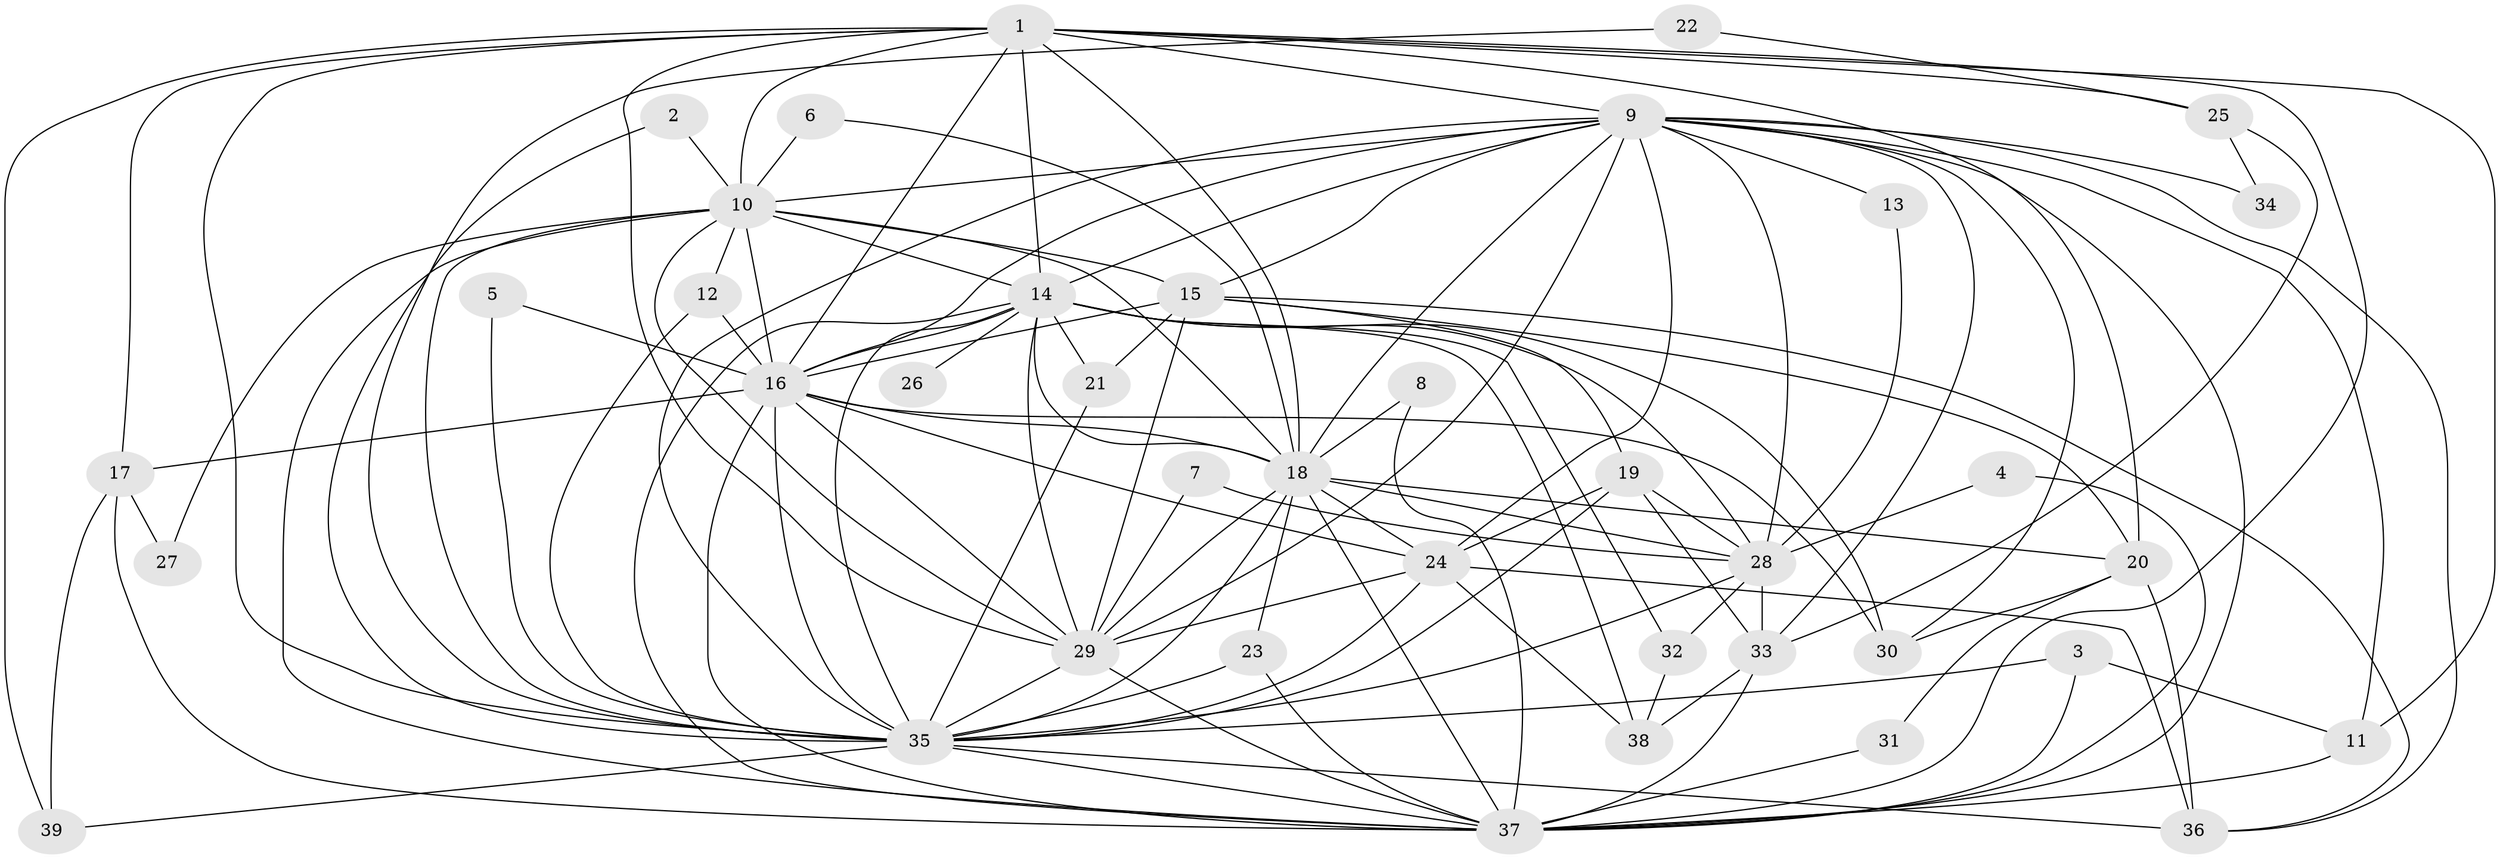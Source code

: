 // original degree distribution, {21: 0.025974025974025976, 11: 0.012987012987012988, 18: 0.03896103896103896, 16: 0.025974025974025976, 14: 0.012987012987012988, 13: 0.012987012987012988, 6: 0.025974025974025976, 4: 0.06493506493506493, 8: 0.012987012987012988, 5: 0.06493506493506493, 3: 0.24675324675324675, 2: 0.45454545454545453}
// Generated by graph-tools (version 1.1) at 2025/49/03/09/25 03:49:29]
// undirected, 39 vertices, 121 edges
graph export_dot {
graph [start="1"]
  node [color=gray90,style=filled];
  1;
  2;
  3;
  4;
  5;
  6;
  7;
  8;
  9;
  10;
  11;
  12;
  13;
  14;
  15;
  16;
  17;
  18;
  19;
  20;
  21;
  22;
  23;
  24;
  25;
  26;
  27;
  28;
  29;
  30;
  31;
  32;
  33;
  34;
  35;
  36;
  37;
  38;
  39;
  1 -- 9 [weight=2.0];
  1 -- 10 [weight=2.0];
  1 -- 11 [weight=1.0];
  1 -- 14 [weight=3.0];
  1 -- 16 [weight=2.0];
  1 -- 17 [weight=1.0];
  1 -- 18 [weight=2.0];
  1 -- 20 [weight=1.0];
  1 -- 25 [weight=1.0];
  1 -- 29 [weight=2.0];
  1 -- 35 [weight=2.0];
  1 -- 37 [weight=2.0];
  1 -- 39 [weight=1.0];
  2 -- 10 [weight=2.0];
  2 -- 35 [weight=1.0];
  3 -- 11 [weight=1.0];
  3 -- 35 [weight=1.0];
  3 -- 37 [weight=1.0];
  4 -- 28 [weight=1.0];
  4 -- 37 [weight=1.0];
  5 -- 16 [weight=1.0];
  5 -- 35 [weight=1.0];
  6 -- 10 [weight=1.0];
  6 -- 18 [weight=1.0];
  7 -- 28 [weight=1.0];
  7 -- 29 [weight=1.0];
  8 -- 18 [weight=1.0];
  8 -- 37 [weight=1.0];
  9 -- 10 [weight=1.0];
  9 -- 11 [weight=1.0];
  9 -- 13 [weight=1.0];
  9 -- 14 [weight=1.0];
  9 -- 15 [weight=1.0];
  9 -- 16 [weight=1.0];
  9 -- 18 [weight=2.0];
  9 -- 24 [weight=1.0];
  9 -- 28 [weight=1.0];
  9 -- 29 [weight=2.0];
  9 -- 30 [weight=1.0];
  9 -- 33 [weight=1.0];
  9 -- 34 [weight=1.0];
  9 -- 35 [weight=1.0];
  9 -- 36 [weight=1.0];
  9 -- 37 [weight=1.0];
  10 -- 12 [weight=1.0];
  10 -- 14 [weight=1.0];
  10 -- 15 [weight=1.0];
  10 -- 16 [weight=2.0];
  10 -- 18 [weight=1.0];
  10 -- 27 [weight=1.0];
  10 -- 29 [weight=1.0];
  10 -- 35 [weight=1.0];
  10 -- 37 [weight=1.0];
  11 -- 37 [weight=1.0];
  12 -- 16 [weight=1.0];
  12 -- 35 [weight=1.0];
  13 -- 28 [weight=1.0];
  14 -- 16 [weight=1.0];
  14 -- 18 [weight=2.0];
  14 -- 21 [weight=1.0];
  14 -- 26 [weight=1.0];
  14 -- 28 [weight=1.0];
  14 -- 29 [weight=1.0];
  14 -- 30 [weight=1.0];
  14 -- 32 [weight=1.0];
  14 -- 35 [weight=1.0];
  14 -- 37 [weight=1.0];
  14 -- 38 [weight=1.0];
  15 -- 16 [weight=1.0];
  15 -- 19 [weight=2.0];
  15 -- 20 [weight=1.0];
  15 -- 21 [weight=1.0];
  15 -- 29 [weight=1.0];
  15 -- 36 [weight=1.0];
  16 -- 17 [weight=1.0];
  16 -- 18 [weight=1.0];
  16 -- 24 [weight=1.0];
  16 -- 29 [weight=1.0];
  16 -- 30 [weight=1.0];
  16 -- 35 [weight=1.0];
  16 -- 37 [weight=1.0];
  17 -- 27 [weight=1.0];
  17 -- 37 [weight=1.0];
  17 -- 39 [weight=1.0];
  18 -- 20 [weight=1.0];
  18 -- 23 [weight=1.0];
  18 -- 24 [weight=1.0];
  18 -- 28 [weight=1.0];
  18 -- 29 [weight=1.0];
  18 -- 35 [weight=2.0];
  18 -- 37 [weight=1.0];
  19 -- 24 [weight=1.0];
  19 -- 28 [weight=1.0];
  19 -- 33 [weight=1.0];
  19 -- 35 [weight=1.0];
  20 -- 30 [weight=1.0];
  20 -- 31 [weight=1.0];
  20 -- 36 [weight=1.0];
  21 -- 35 [weight=1.0];
  22 -- 25 [weight=1.0];
  22 -- 35 [weight=1.0];
  23 -- 35 [weight=1.0];
  23 -- 37 [weight=1.0];
  24 -- 29 [weight=1.0];
  24 -- 35 [weight=1.0];
  24 -- 36 [weight=1.0];
  24 -- 38 [weight=1.0];
  25 -- 33 [weight=1.0];
  25 -- 34 [weight=1.0];
  28 -- 32 [weight=1.0];
  28 -- 33 [weight=1.0];
  28 -- 35 [weight=1.0];
  29 -- 35 [weight=1.0];
  29 -- 37 [weight=1.0];
  31 -- 37 [weight=1.0];
  32 -- 38 [weight=1.0];
  33 -- 37 [weight=1.0];
  33 -- 38 [weight=1.0];
  35 -- 36 [weight=1.0];
  35 -- 37 [weight=1.0];
  35 -- 39 [weight=1.0];
}
